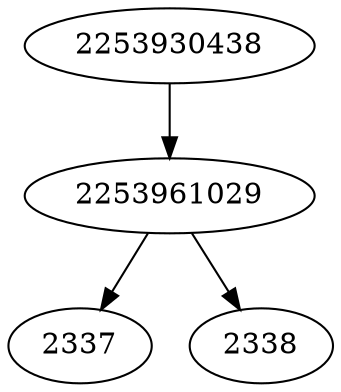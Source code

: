 strict digraph  {
2337;
2338;
2253961029;
2253930438;
2253961029 -> 2337;
2253961029 -> 2338;
2253930438 -> 2253961029;
}
